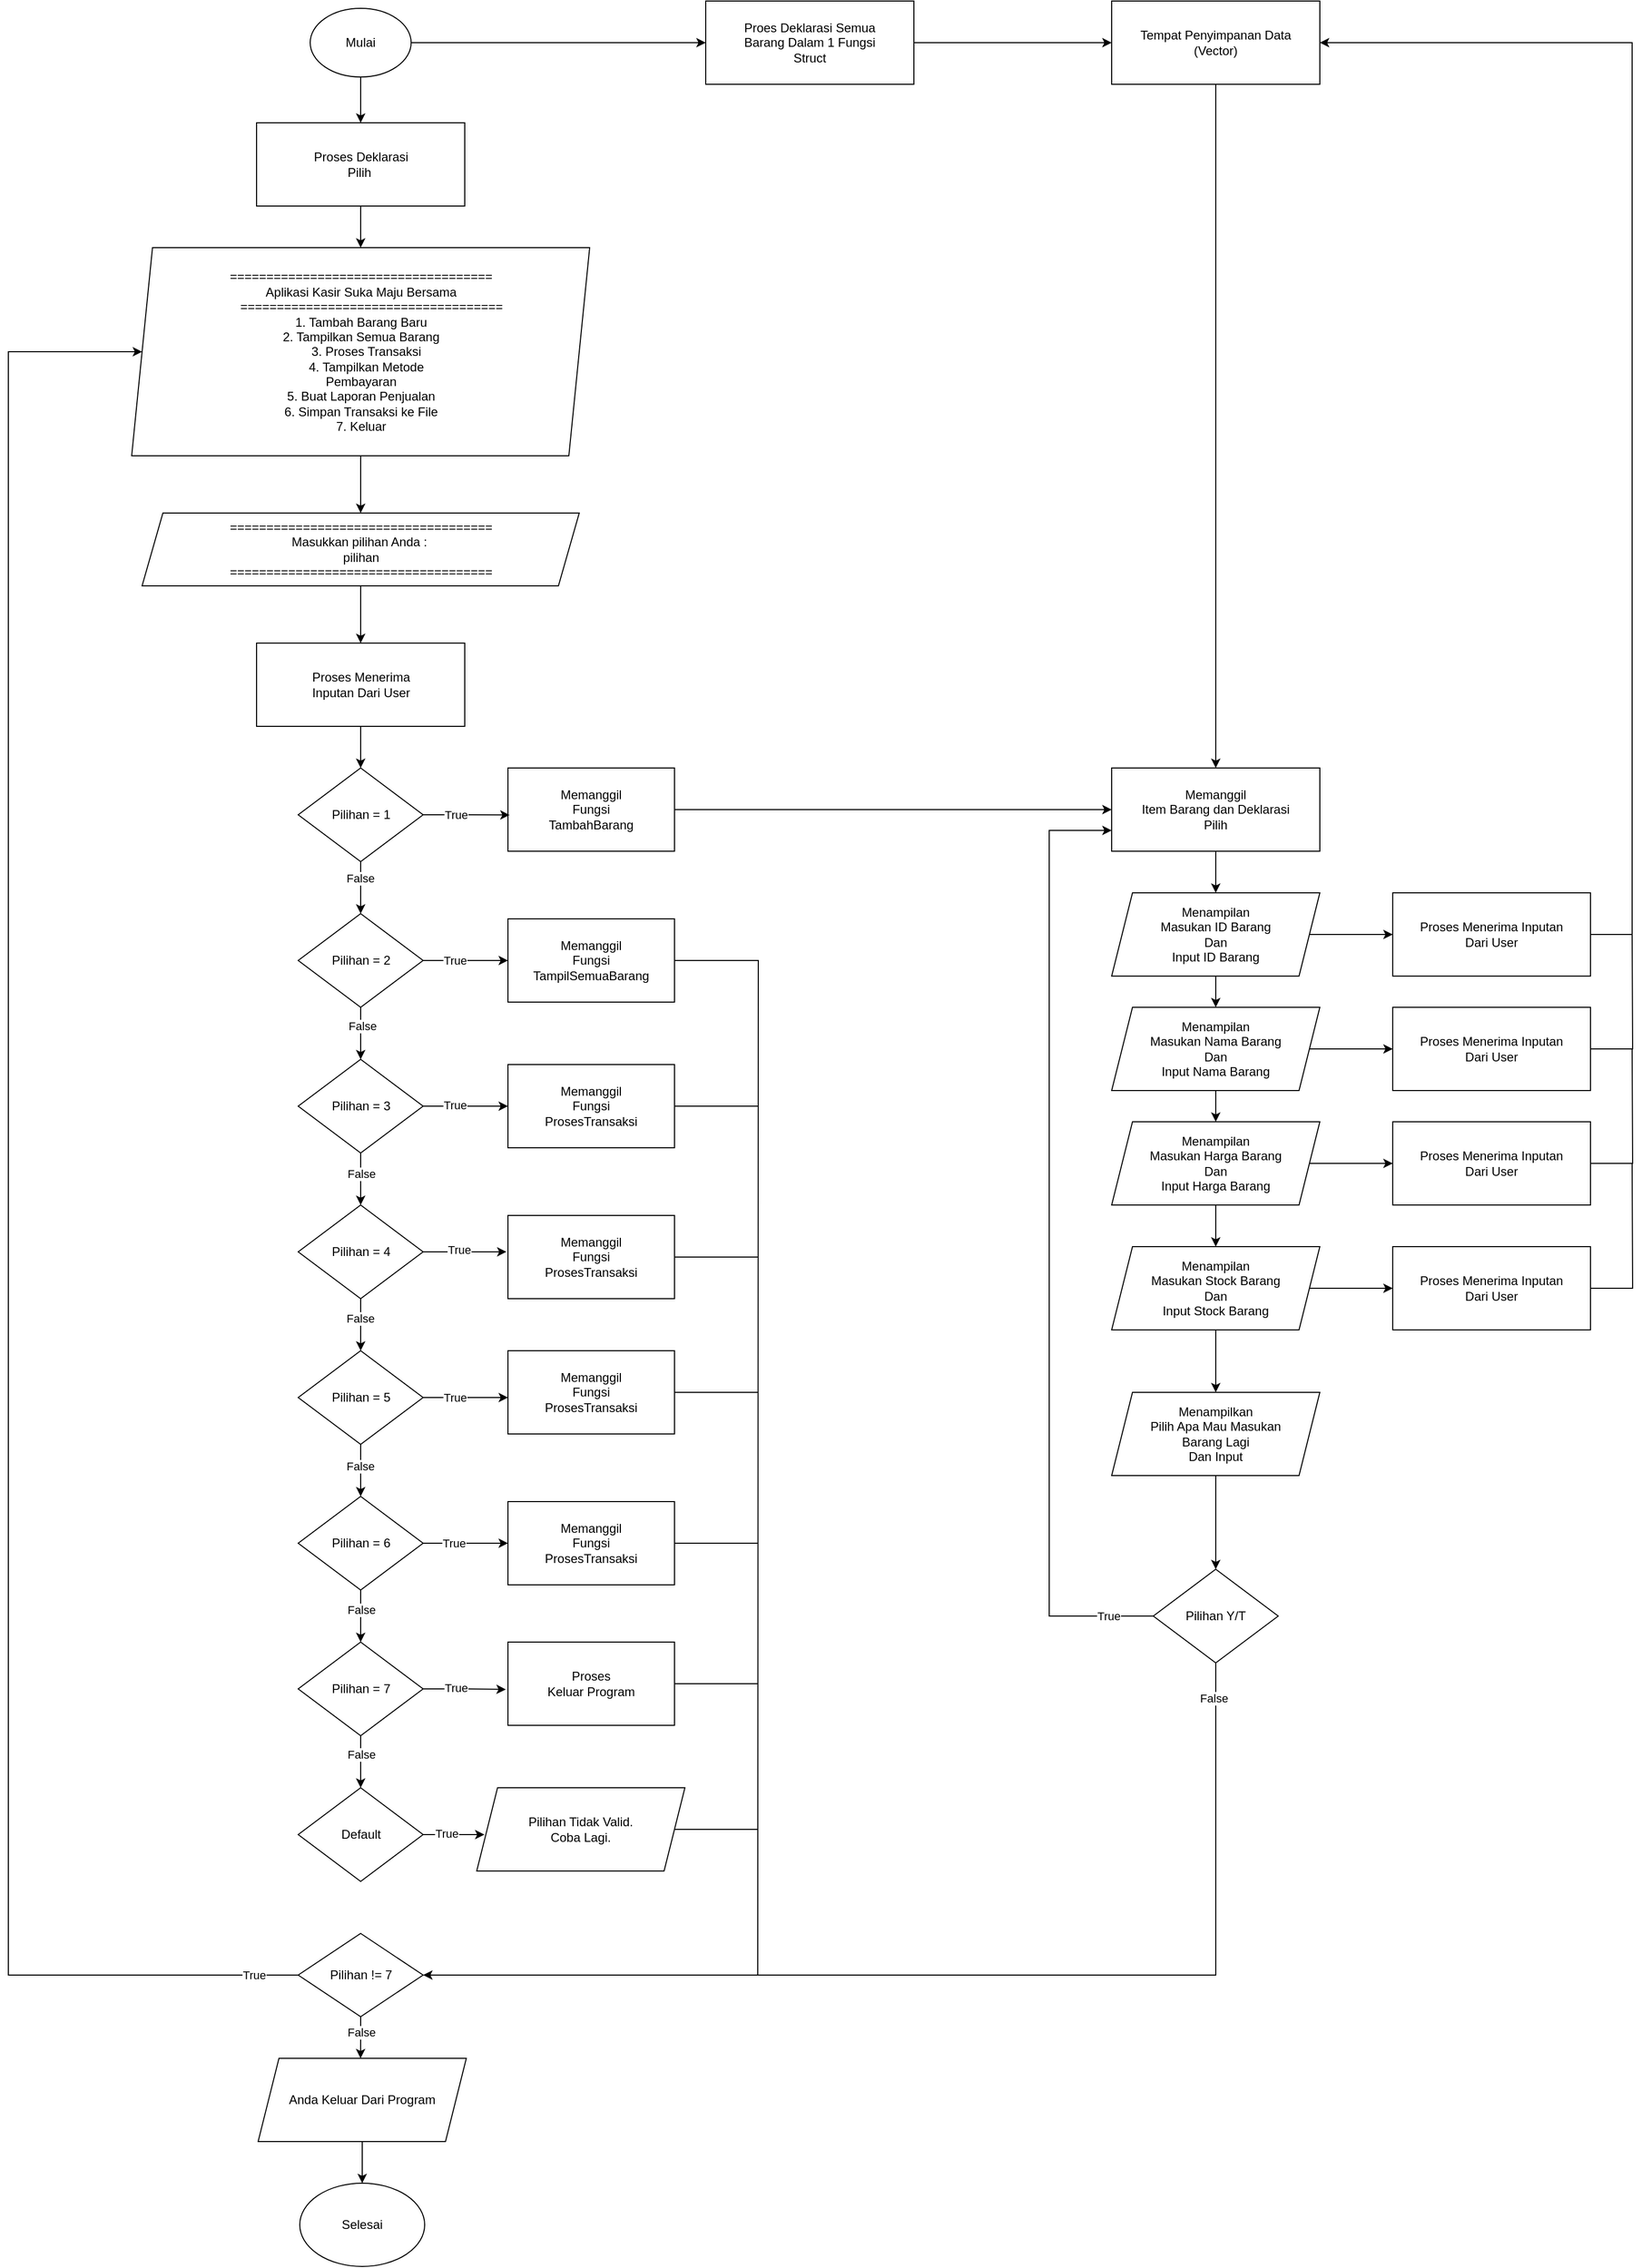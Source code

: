 <mxfile>
    <diagram name="Page-1" id="OzREypW31nkbJfMZX4Dk">
        <mxGraphModel dx="3870" dy="3160" grid="0" gridSize="10" guides="1" tooltips="1" connect="1" arrows="1" fold="1" page="0" pageScale="1" pageWidth="850" pageHeight="1100" math="0" shadow="0">
            <root>
                <mxCell id="0"/>
                <mxCell id="1" parent="0"/>
                <mxCell id="PANoZbfwssjYJyxhEDXf-1" style="edgeStyle=orthogonalEdgeStyle;rounded=0;orthogonalLoop=1;jettySize=auto;html=1;entryX=0.5;entryY=0;entryDx=0;entryDy=0;" parent="1" source="PANoZbfwssjYJyxhEDXf-2" target="PANoZbfwssjYJyxhEDXf-6" edge="1">
                    <mxGeometry relative="1" as="geometry"/>
                </mxCell>
                <mxCell id="PANoZbfwssjYJyxhEDXf-2" value="Proses Deklarasi&lt;br&gt;Pilih&amp;nbsp;" style="rounded=0;whiteSpace=wrap;html=1;" parent="1" vertex="1">
                    <mxGeometry x="318.5" y="140" width="200" height="80" as="geometry"/>
                </mxCell>
                <mxCell id="PANoZbfwssjYJyxhEDXf-3" style="edgeStyle=orthogonalEdgeStyle;rounded=0;orthogonalLoop=1;jettySize=auto;html=1;entryX=0.5;entryY=0;entryDx=0;entryDy=0;" parent="1" source="PANoZbfwssjYJyxhEDXf-4" target="PANoZbfwssjYJyxhEDXf-2" edge="1">
                    <mxGeometry relative="1" as="geometry"/>
                </mxCell>
                <mxCell id="PANoZbfwssjYJyxhEDXf-140" style="edgeStyle=orthogonalEdgeStyle;rounded=0;orthogonalLoop=1;jettySize=auto;html=1;entryX=0;entryY=0.5;entryDx=0;entryDy=0;" parent="1" source="PANoZbfwssjYJyxhEDXf-4" target="PANoZbfwssjYJyxhEDXf-139" edge="1">
                    <mxGeometry relative="1" as="geometry"/>
                </mxCell>
                <mxCell id="PANoZbfwssjYJyxhEDXf-4" value="Mulai" style="ellipse;whiteSpace=wrap;html=1;" parent="1" vertex="1">
                    <mxGeometry x="370" y="30" width="97" height="66" as="geometry"/>
                </mxCell>
                <mxCell id="PANoZbfwssjYJyxhEDXf-5" style="edgeStyle=orthogonalEdgeStyle;rounded=0;orthogonalLoop=1;jettySize=auto;html=1;entryX=0.5;entryY=0;entryDx=0;entryDy=0;" parent="1" source="PANoZbfwssjYJyxhEDXf-6" target="PANoZbfwssjYJyxhEDXf-8" edge="1">
                    <mxGeometry relative="1" as="geometry"/>
                </mxCell>
                <mxCell id="PANoZbfwssjYJyxhEDXf-6" value="&lt;div&gt;====================================&lt;/div&gt;&lt;div&gt;Aplikasi Kasir Suka Maju Bersama&lt;/div&gt;&lt;div&gt;&amp;nbsp; &amp;nbsp; &amp;nbsp; ====================================&lt;/div&gt;&lt;div&gt;1. Tambah Barang Baru&lt;/div&gt;&lt;div&gt;2. Tampilkan Semua Barang&lt;/div&gt;&lt;div&gt;&amp;nbsp; &amp;nbsp;3. Proses Transaksi&lt;/div&gt;&lt;div&gt;&amp;nbsp; &amp;nbsp;4. Tampilkan Metode&lt;/div&gt;&lt;div&gt;Pembayaran&lt;/div&gt;&lt;div&gt;5. Buat Laporan Penjualan&lt;/div&gt;&lt;div&gt;6. Simpan Transaksi ke File&lt;/div&gt;&lt;div&gt;7. Keluar&lt;/div&gt;" style="shape=parallelogram;perimeter=parallelogramPerimeter;whiteSpace=wrap;html=1;fixedSize=1;" parent="1" vertex="1">
                    <mxGeometry x="198.5" y="260" width="440" height="200" as="geometry"/>
                </mxCell>
                <mxCell id="PANoZbfwssjYJyxhEDXf-7" style="edgeStyle=orthogonalEdgeStyle;rounded=0;orthogonalLoop=1;jettySize=auto;html=1;entryX=0.5;entryY=0;entryDx=0;entryDy=0;" parent="1" source="PANoZbfwssjYJyxhEDXf-8" target="PANoZbfwssjYJyxhEDXf-11" edge="1">
                    <mxGeometry relative="1" as="geometry"/>
                </mxCell>
                <mxCell id="PANoZbfwssjYJyxhEDXf-8" value="&lt;div&gt;====================================&lt;/div&gt;&lt;div&gt;Masukkan pilihan Anda :&amp;nbsp;&lt;/div&gt;&lt;div&gt;pilihan&lt;/div&gt;&lt;div&gt;====================================&lt;/div&gt;" style="shape=parallelogram;perimeter=parallelogramPerimeter;whiteSpace=wrap;html=1;fixedSize=1;" parent="1" vertex="1">
                    <mxGeometry x="208.5" y="515" width="420" height="70" as="geometry"/>
                </mxCell>
                <mxCell id="PANoZbfwssjYJyxhEDXf-9" value="Selesai" style="ellipse;whiteSpace=wrap;html=1;" parent="1" vertex="1">
                    <mxGeometry x="360" y="2120" width="120" height="80" as="geometry"/>
                </mxCell>
                <mxCell id="PANoZbfwssjYJyxhEDXf-10" style="edgeStyle=orthogonalEdgeStyle;rounded=0;orthogonalLoop=1;jettySize=auto;html=1;entryX=0.5;entryY=0;entryDx=0;entryDy=0;" parent="1" source="PANoZbfwssjYJyxhEDXf-11" target="PANoZbfwssjYJyxhEDXf-14" edge="1">
                    <mxGeometry relative="1" as="geometry"/>
                </mxCell>
                <mxCell id="PANoZbfwssjYJyxhEDXf-11" value="Proses Menerima&lt;br&gt;Inputan Dari User" style="rounded=0;whiteSpace=wrap;html=1;" parent="1" vertex="1">
                    <mxGeometry x="318.5" y="640" width="200" height="80" as="geometry"/>
                </mxCell>
                <mxCell id="PANoZbfwssjYJyxhEDXf-12" style="edgeStyle=orthogonalEdgeStyle;rounded=0;orthogonalLoop=1;jettySize=auto;html=1;entryX=0.5;entryY=0;entryDx=0;entryDy=0;" parent="1" source="PANoZbfwssjYJyxhEDXf-14" target="PANoZbfwssjYJyxhEDXf-19" edge="1">
                    <mxGeometry relative="1" as="geometry"/>
                </mxCell>
                <mxCell id="PANoZbfwssjYJyxhEDXf-13" value="False" style="edgeLabel;html=1;align=center;verticalAlign=middle;resizable=0;points=[];" parent="PANoZbfwssjYJyxhEDXf-12" vertex="1" connectable="0">
                    <mxGeometry x="-0.383" y="-1" relative="1" as="geometry">
                        <mxPoint as="offset"/>
                    </mxGeometry>
                </mxCell>
                <mxCell id="PANoZbfwssjYJyxhEDXf-14" value="Pilihan = 1" style="rhombus;whiteSpace=wrap;html=1;" parent="1" vertex="1">
                    <mxGeometry x="358.5" y="760" width="120" height="90" as="geometry"/>
                </mxCell>
                <mxCell id="PANoZbfwssjYJyxhEDXf-15" style="edgeStyle=orthogonalEdgeStyle;rounded=0;orthogonalLoop=1;jettySize=auto;html=1;entryX=0.5;entryY=0;entryDx=0;entryDy=0;" parent="1" source="PANoZbfwssjYJyxhEDXf-19" target="PANoZbfwssjYJyxhEDXf-24" edge="1">
                    <mxGeometry relative="1" as="geometry"/>
                </mxCell>
                <mxCell id="PANoZbfwssjYJyxhEDXf-16" value="False" style="edgeLabel;html=1;align=center;verticalAlign=middle;resizable=0;points=[];" parent="PANoZbfwssjYJyxhEDXf-15" vertex="1" connectable="0">
                    <mxGeometry x="-0.307" y="1" relative="1" as="geometry">
                        <mxPoint as="offset"/>
                    </mxGeometry>
                </mxCell>
                <mxCell id="PANoZbfwssjYJyxhEDXf-17" style="edgeStyle=orthogonalEdgeStyle;rounded=0;orthogonalLoop=1;jettySize=auto;html=1;entryX=0;entryY=0.5;entryDx=0;entryDy=0;" parent="1" source="PANoZbfwssjYJyxhEDXf-19" target="PANoZbfwssjYJyxhEDXf-44" edge="1">
                    <mxGeometry relative="1" as="geometry"/>
                </mxCell>
                <mxCell id="PANoZbfwssjYJyxhEDXf-18" value="True" style="edgeLabel;html=1;align=center;verticalAlign=middle;resizable=0;points=[];" parent="PANoZbfwssjYJyxhEDXf-17" vertex="1" connectable="0">
                    <mxGeometry x="-0.248" relative="1" as="geometry">
                        <mxPoint as="offset"/>
                    </mxGeometry>
                </mxCell>
                <mxCell id="PANoZbfwssjYJyxhEDXf-19" value="Pilihan = 2" style="rhombus;whiteSpace=wrap;html=1;" parent="1" vertex="1">
                    <mxGeometry x="358.5" y="900" width="120" height="90" as="geometry"/>
                </mxCell>
                <mxCell id="PANoZbfwssjYJyxhEDXf-20" style="edgeStyle=orthogonalEdgeStyle;rounded=0;orthogonalLoop=1;jettySize=auto;html=1;entryX=0.5;entryY=0;entryDx=0;entryDy=0;" parent="1" source="PANoZbfwssjYJyxhEDXf-24" target="PANoZbfwssjYJyxhEDXf-27" edge="1">
                    <mxGeometry relative="1" as="geometry"/>
                </mxCell>
                <mxCell id="PANoZbfwssjYJyxhEDXf-21" value="False" style="edgeLabel;html=1;align=center;verticalAlign=middle;resizable=0;points=[];" parent="PANoZbfwssjYJyxhEDXf-20" vertex="1" connectable="0">
                    <mxGeometry x="-0.192" relative="1" as="geometry">
                        <mxPoint as="offset"/>
                    </mxGeometry>
                </mxCell>
                <mxCell id="PANoZbfwssjYJyxhEDXf-22" style="edgeStyle=orthogonalEdgeStyle;rounded=0;orthogonalLoop=1;jettySize=auto;html=1;entryX=0;entryY=0.5;entryDx=0;entryDy=0;" parent="1" source="PANoZbfwssjYJyxhEDXf-24" target="PANoZbfwssjYJyxhEDXf-46" edge="1">
                    <mxGeometry relative="1" as="geometry"/>
                </mxCell>
                <mxCell id="PANoZbfwssjYJyxhEDXf-23" value="True" style="edgeLabel;html=1;align=center;verticalAlign=middle;resizable=0;points=[];" parent="PANoZbfwssjYJyxhEDXf-22" vertex="1" connectable="0">
                    <mxGeometry x="-0.248" y="1" relative="1" as="geometry">
                        <mxPoint as="offset"/>
                    </mxGeometry>
                </mxCell>
                <mxCell id="PANoZbfwssjYJyxhEDXf-24" value="Pilihan = 3" style="rhombus;whiteSpace=wrap;html=1;" parent="1" vertex="1">
                    <mxGeometry x="358.5" y="1040" width="120" height="90" as="geometry"/>
                </mxCell>
                <mxCell id="PANoZbfwssjYJyxhEDXf-25" style="edgeStyle=orthogonalEdgeStyle;rounded=0;orthogonalLoop=1;jettySize=auto;html=1;entryX=0.5;entryY=0;entryDx=0;entryDy=0;" parent="1" source="PANoZbfwssjYJyxhEDXf-27" target="PANoZbfwssjYJyxhEDXf-30" edge="1">
                    <mxGeometry relative="1" as="geometry"/>
                </mxCell>
                <mxCell id="PANoZbfwssjYJyxhEDXf-26" value="False" style="edgeLabel;html=1;align=center;verticalAlign=middle;resizable=0;points=[];" parent="PANoZbfwssjYJyxhEDXf-25" vertex="1" connectable="0">
                    <mxGeometry x="-0.249" y="-1" relative="1" as="geometry">
                        <mxPoint as="offset"/>
                    </mxGeometry>
                </mxCell>
                <mxCell id="PANoZbfwssjYJyxhEDXf-27" value="Pilihan = 4" style="rhombus;whiteSpace=wrap;html=1;" parent="1" vertex="1">
                    <mxGeometry x="358.5" y="1180" width="120" height="90" as="geometry"/>
                </mxCell>
                <mxCell id="PANoZbfwssjYJyxhEDXf-28" style="edgeStyle=orthogonalEdgeStyle;rounded=0;orthogonalLoop=1;jettySize=auto;html=1;entryX=0.5;entryY=0;entryDx=0;entryDy=0;" parent="1" source="PANoZbfwssjYJyxhEDXf-30" target="PANoZbfwssjYJyxhEDXf-35" edge="1">
                    <mxGeometry relative="1" as="geometry"/>
                </mxCell>
                <mxCell id="PANoZbfwssjYJyxhEDXf-29" value="False" style="edgeLabel;html=1;align=center;verticalAlign=middle;resizable=0;points=[];" parent="PANoZbfwssjYJyxhEDXf-28" vertex="1" connectable="0">
                    <mxGeometry x="-0.154" y="-1" relative="1" as="geometry">
                        <mxPoint as="offset"/>
                    </mxGeometry>
                </mxCell>
                <mxCell id="PANoZbfwssjYJyxhEDXf-30" value="Pilihan = 5" style="rhombus;whiteSpace=wrap;html=1;" parent="1" vertex="1">
                    <mxGeometry x="358.5" y="1320" width="120" height="90" as="geometry"/>
                </mxCell>
                <mxCell id="PANoZbfwssjYJyxhEDXf-31" style="edgeStyle=orthogonalEdgeStyle;rounded=0;orthogonalLoop=1;jettySize=auto;html=1;entryX=0.5;entryY=0;entryDx=0;entryDy=0;" parent="1" source="PANoZbfwssjYJyxhEDXf-35" target="PANoZbfwssjYJyxhEDXf-38" edge="1">
                    <mxGeometry relative="1" as="geometry"/>
                </mxCell>
                <mxCell id="PANoZbfwssjYJyxhEDXf-32" value="False" style="edgeLabel;html=1;align=center;verticalAlign=middle;resizable=0;points=[];" parent="PANoZbfwssjYJyxhEDXf-31" vertex="1" connectable="0">
                    <mxGeometry x="-0.269" relative="1" as="geometry">
                        <mxPoint as="offset"/>
                    </mxGeometry>
                </mxCell>
                <mxCell id="PANoZbfwssjYJyxhEDXf-33" style="edgeStyle=orthogonalEdgeStyle;rounded=0;orthogonalLoop=1;jettySize=auto;html=1;entryX=0;entryY=0.5;entryDx=0;entryDy=0;" parent="1" source="PANoZbfwssjYJyxhEDXf-35" target="PANoZbfwssjYJyxhEDXf-56" edge="1">
                    <mxGeometry relative="1" as="geometry"/>
                </mxCell>
                <mxCell id="PANoZbfwssjYJyxhEDXf-34" value="True" style="edgeLabel;html=1;align=center;verticalAlign=middle;resizable=0;points=[];" parent="PANoZbfwssjYJyxhEDXf-33" vertex="1" connectable="0">
                    <mxGeometry x="-0.271" relative="1" as="geometry">
                        <mxPoint as="offset"/>
                    </mxGeometry>
                </mxCell>
                <mxCell id="PANoZbfwssjYJyxhEDXf-35" value="Pilihan = 6" style="rhombus;whiteSpace=wrap;html=1;" parent="1" vertex="1">
                    <mxGeometry x="358.5" y="1460" width="120" height="90" as="geometry"/>
                </mxCell>
                <mxCell id="PANoZbfwssjYJyxhEDXf-36" style="edgeStyle=orthogonalEdgeStyle;rounded=0;orthogonalLoop=1;jettySize=auto;html=1;entryX=0.5;entryY=0;entryDx=0;entryDy=0;" parent="1" source="PANoZbfwssjYJyxhEDXf-38" target="PANoZbfwssjYJyxhEDXf-39" edge="1">
                    <mxGeometry relative="1" as="geometry"/>
                </mxCell>
                <mxCell id="PANoZbfwssjYJyxhEDXf-37" value="False" style="edgeLabel;html=1;align=center;verticalAlign=middle;resizable=0;points=[];" parent="PANoZbfwssjYJyxhEDXf-36" vertex="1" connectable="0">
                    <mxGeometry x="-0.288" relative="1" as="geometry">
                        <mxPoint as="offset"/>
                    </mxGeometry>
                </mxCell>
                <mxCell id="PANoZbfwssjYJyxhEDXf-38" value="Pilihan = 7" style="rhombus;whiteSpace=wrap;html=1;" parent="1" vertex="1">
                    <mxGeometry x="358.5" y="1600" width="120" height="90" as="geometry"/>
                </mxCell>
                <mxCell id="PANoZbfwssjYJyxhEDXf-39" value="Default" style="rhombus;whiteSpace=wrap;html=1;" parent="1" vertex="1">
                    <mxGeometry x="358.5" y="1740" width="120" height="90" as="geometry"/>
                </mxCell>
                <mxCell id="PANoZbfwssjYJyxhEDXf-74" style="edgeStyle=orthogonalEdgeStyle;rounded=0;orthogonalLoop=1;jettySize=auto;html=1;entryX=0;entryY=0.5;entryDx=0;entryDy=0;" parent="1" source="PANoZbfwssjYJyxhEDXf-40" target="PANoZbfwssjYJyxhEDXf-73" edge="1">
                    <mxGeometry relative="1" as="geometry"/>
                </mxCell>
                <mxCell id="PANoZbfwssjYJyxhEDXf-40" value="Memanggil&lt;br&gt;Fungsi&lt;br&gt;TambahBarang" style="rounded=0;whiteSpace=wrap;html=1;" parent="1" vertex="1">
                    <mxGeometry x="560" y="760" width="160" height="80" as="geometry"/>
                </mxCell>
                <mxCell id="PANoZbfwssjYJyxhEDXf-41" style="edgeStyle=orthogonalEdgeStyle;rounded=0;orthogonalLoop=1;jettySize=auto;html=1;entryX=0.01;entryY=0.565;entryDx=0;entryDy=0;entryPerimeter=0;" parent="1" source="PANoZbfwssjYJyxhEDXf-14" target="PANoZbfwssjYJyxhEDXf-40" edge="1">
                    <mxGeometry relative="1" as="geometry"/>
                </mxCell>
                <mxCell id="PANoZbfwssjYJyxhEDXf-42" value="True" style="edgeLabel;html=1;align=center;verticalAlign=middle;resizable=0;points=[];" parent="PANoZbfwssjYJyxhEDXf-41" vertex="1" connectable="0">
                    <mxGeometry x="-0.253" relative="1" as="geometry">
                        <mxPoint as="offset"/>
                    </mxGeometry>
                </mxCell>
                <mxCell id="PANoZbfwssjYJyxhEDXf-103" style="edgeStyle=orthogonalEdgeStyle;rounded=0;orthogonalLoop=1;jettySize=auto;html=1;endArrow=none;endFill=0;" parent="1" source="PANoZbfwssjYJyxhEDXf-44" edge="1">
                    <mxGeometry relative="1" as="geometry">
                        <mxPoint x="800" y="1920" as="targetPoint"/>
                    </mxGeometry>
                </mxCell>
                <mxCell id="PANoZbfwssjYJyxhEDXf-44" value="Memanggil&lt;br&gt;Fungsi&lt;br&gt;TampilSemuaBarang" style="rounded=0;whiteSpace=wrap;html=1;" parent="1" vertex="1">
                    <mxGeometry x="560" y="905" width="160" height="80" as="geometry"/>
                </mxCell>
                <mxCell id="PANoZbfwssjYJyxhEDXf-45" style="edgeStyle=orthogonalEdgeStyle;rounded=0;orthogonalLoop=1;jettySize=auto;html=1;endArrow=none;endFill=0;" parent="1" source="PANoZbfwssjYJyxhEDXf-46" edge="1">
                    <mxGeometry relative="1" as="geometry">
                        <mxPoint x="800" y="1085" as="targetPoint"/>
                    </mxGeometry>
                </mxCell>
                <mxCell id="PANoZbfwssjYJyxhEDXf-46" value="Memanggil&lt;br&gt;Fungsi&lt;br&gt;ProsesTransaksi" style="rounded=0;whiteSpace=wrap;html=1;" parent="1" vertex="1">
                    <mxGeometry x="560" y="1045" width="160" height="80" as="geometry"/>
                </mxCell>
                <mxCell id="PANoZbfwssjYJyxhEDXf-47" style="edgeStyle=orthogonalEdgeStyle;rounded=0;orthogonalLoop=1;jettySize=auto;html=1;endArrow=none;endFill=0;" parent="1" source="PANoZbfwssjYJyxhEDXf-48" edge="1">
                    <mxGeometry relative="1" as="geometry">
                        <mxPoint x="800" y="1230" as="targetPoint"/>
                    </mxGeometry>
                </mxCell>
                <mxCell id="PANoZbfwssjYJyxhEDXf-48" value="Memanggil&lt;br&gt;Fungsi&lt;br&gt;ProsesTransaksi" style="rounded=0;whiteSpace=wrap;html=1;" parent="1" vertex="1">
                    <mxGeometry x="560" y="1190" width="160" height="80" as="geometry"/>
                </mxCell>
                <mxCell id="PANoZbfwssjYJyxhEDXf-49" style="edgeStyle=orthogonalEdgeStyle;rounded=0;orthogonalLoop=1;jettySize=auto;html=1;entryX=-0.009;entryY=0.437;entryDx=0;entryDy=0;entryPerimeter=0;" parent="1" source="PANoZbfwssjYJyxhEDXf-27" target="PANoZbfwssjYJyxhEDXf-48" edge="1">
                    <mxGeometry relative="1" as="geometry"/>
                </mxCell>
                <mxCell id="PANoZbfwssjYJyxhEDXf-50" value="True" style="edgeLabel;html=1;align=center;verticalAlign=middle;resizable=0;points=[];" parent="PANoZbfwssjYJyxhEDXf-49" vertex="1" connectable="0">
                    <mxGeometry x="-0.139" y="2" relative="1" as="geometry">
                        <mxPoint as="offset"/>
                    </mxGeometry>
                </mxCell>
                <mxCell id="PANoZbfwssjYJyxhEDXf-51" style="edgeStyle=orthogonalEdgeStyle;rounded=0;orthogonalLoop=1;jettySize=auto;html=1;endArrow=none;endFill=0;" parent="1" source="PANoZbfwssjYJyxhEDXf-52" edge="1">
                    <mxGeometry relative="1" as="geometry">
                        <mxPoint x="800.0" y="1360.0" as="targetPoint"/>
                    </mxGeometry>
                </mxCell>
                <mxCell id="PANoZbfwssjYJyxhEDXf-52" value="Memanggil&lt;br&gt;Fungsi&lt;br&gt;ProsesTransaksi" style="rounded=0;whiteSpace=wrap;html=1;" parent="1" vertex="1">
                    <mxGeometry x="560" y="1320" width="160" height="80" as="geometry"/>
                </mxCell>
                <mxCell id="PANoZbfwssjYJyxhEDXf-53" style="edgeStyle=orthogonalEdgeStyle;rounded=0;orthogonalLoop=1;jettySize=auto;html=1;entryX=0;entryY=0.563;entryDx=0;entryDy=0;entryPerimeter=0;" parent="1" source="PANoZbfwssjYJyxhEDXf-30" target="PANoZbfwssjYJyxhEDXf-52" edge="1">
                    <mxGeometry relative="1" as="geometry"/>
                </mxCell>
                <mxCell id="PANoZbfwssjYJyxhEDXf-54" value="True" style="edgeLabel;html=1;align=center;verticalAlign=middle;resizable=0;points=[];" parent="PANoZbfwssjYJyxhEDXf-53" vertex="1" connectable="0">
                    <mxGeometry x="-0.247" relative="1" as="geometry">
                        <mxPoint as="offset"/>
                    </mxGeometry>
                </mxCell>
                <mxCell id="PANoZbfwssjYJyxhEDXf-55" style="edgeStyle=orthogonalEdgeStyle;rounded=0;orthogonalLoop=1;jettySize=auto;html=1;endArrow=none;endFill=0;" parent="1" source="PANoZbfwssjYJyxhEDXf-56" edge="1">
                    <mxGeometry relative="1" as="geometry">
                        <mxPoint x="800.0" y="1505.0" as="targetPoint"/>
                    </mxGeometry>
                </mxCell>
                <mxCell id="PANoZbfwssjYJyxhEDXf-56" value="Memanggil&lt;br&gt;Fungsi&lt;br&gt;ProsesTransaksi" style="rounded=0;whiteSpace=wrap;html=1;" parent="1" vertex="1">
                    <mxGeometry x="560" y="1465" width="160" height="80" as="geometry"/>
                </mxCell>
                <mxCell id="PANoZbfwssjYJyxhEDXf-57" style="edgeStyle=orthogonalEdgeStyle;rounded=0;orthogonalLoop=1;jettySize=auto;html=1;endArrow=none;endFill=0;" parent="1" source="PANoZbfwssjYJyxhEDXf-58" edge="1">
                    <mxGeometry relative="1" as="geometry">
                        <mxPoint x="800.0" y="1640.0" as="targetPoint"/>
                    </mxGeometry>
                </mxCell>
                <mxCell id="PANoZbfwssjYJyxhEDXf-58" value="Proses&lt;br&gt;Keluar Program" style="rounded=0;whiteSpace=wrap;html=1;" parent="1" vertex="1">
                    <mxGeometry x="560" y="1600" width="160" height="80" as="geometry"/>
                </mxCell>
                <mxCell id="PANoZbfwssjYJyxhEDXf-59" style="edgeStyle=orthogonalEdgeStyle;rounded=0;orthogonalLoop=1;jettySize=auto;html=1;entryX=-0.013;entryY=0.569;entryDx=0;entryDy=0;entryPerimeter=0;" parent="1" source="PANoZbfwssjYJyxhEDXf-38" target="PANoZbfwssjYJyxhEDXf-58" edge="1">
                    <mxGeometry relative="1" as="geometry"/>
                </mxCell>
                <mxCell id="PANoZbfwssjYJyxhEDXf-60" value="True" style="edgeLabel;html=1;align=center;verticalAlign=middle;resizable=0;points=[];" parent="PANoZbfwssjYJyxhEDXf-59" vertex="1" connectable="0">
                    <mxGeometry x="-0.21" y="1" relative="1" as="geometry">
                        <mxPoint as="offset"/>
                    </mxGeometry>
                </mxCell>
                <mxCell id="PANoZbfwssjYJyxhEDXf-61" style="edgeStyle=orthogonalEdgeStyle;rounded=0;orthogonalLoop=1;jettySize=auto;html=1;endArrow=none;endFill=0;" parent="1" edge="1">
                    <mxGeometry relative="1" as="geometry">
                        <mxPoint x="800.0" y="1780" as="targetPoint"/>
                        <mxPoint x="720" y="1780.029" as="sourcePoint"/>
                    </mxGeometry>
                </mxCell>
                <mxCell id="PANoZbfwssjYJyxhEDXf-62" style="edgeStyle=orthogonalEdgeStyle;rounded=0;orthogonalLoop=1;jettySize=auto;html=1;entryX=0;entryY=0.5;entryDx=0;entryDy=0;" parent="1" source="PANoZbfwssjYJyxhEDXf-64" target="PANoZbfwssjYJyxhEDXf-6" edge="1">
                    <mxGeometry relative="1" as="geometry">
                        <Array as="points">
                            <mxPoint x="80" y="1920"/>
                            <mxPoint x="80" y="360"/>
                        </Array>
                    </mxGeometry>
                </mxCell>
                <mxCell id="PANoZbfwssjYJyxhEDXf-63" value="True" style="edgeLabel;html=1;align=center;verticalAlign=middle;resizable=0;points=[];" parent="PANoZbfwssjYJyxhEDXf-62" vertex="1" connectable="0">
                    <mxGeometry x="-0.957" relative="1" as="geometry">
                        <mxPoint as="offset"/>
                    </mxGeometry>
                </mxCell>
                <mxCell id="PANoZbfwssjYJyxhEDXf-64" value="Pilihan != 7" style="rhombus;whiteSpace=wrap;html=1;" parent="1" vertex="1">
                    <mxGeometry x="358.5" y="1880" width="120" height="80" as="geometry"/>
                </mxCell>
                <mxCell id="PANoZbfwssjYJyxhEDXf-65" style="edgeStyle=orthogonalEdgeStyle;rounded=0;orthogonalLoop=1;jettySize=auto;html=1;entryX=0.5;entryY=0;entryDx=0;entryDy=0;" parent="1" source="PANoZbfwssjYJyxhEDXf-66" target="PANoZbfwssjYJyxhEDXf-9" edge="1">
                    <mxGeometry relative="1" as="geometry"/>
                </mxCell>
                <mxCell id="PANoZbfwssjYJyxhEDXf-66" value="Anda Keluar Dari Program" style="shape=parallelogram;perimeter=parallelogramPerimeter;whiteSpace=wrap;html=1;fixedSize=1;" parent="1" vertex="1">
                    <mxGeometry x="320" y="2000" width="200" height="80" as="geometry"/>
                </mxCell>
                <mxCell id="PANoZbfwssjYJyxhEDXf-67" style="edgeStyle=orthogonalEdgeStyle;rounded=0;orthogonalLoop=1;jettySize=auto;html=1;entryX=0.492;entryY=0;entryDx=0;entryDy=0;entryPerimeter=0;" parent="1" source="PANoZbfwssjYJyxhEDXf-64" target="PANoZbfwssjYJyxhEDXf-66" edge="1">
                    <mxGeometry relative="1" as="geometry"/>
                </mxCell>
                <mxCell id="PANoZbfwssjYJyxhEDXf-68" value="False" style="edgeLabel;html=1;align=center;verticalAlign=middle;resizable=0;points=[];" parent="PANoZbfwssjYJyxhEDXf-67" vertex="1" connectable="0">
                    <mxGeometry x="-0.251" relative="1" as="geometry">
                        <mxPoint as="offset"/>
                    </mxGeometry>
                </mxCell>
                <mxCell id="PANoZbfwssjYJyxhEDXf-69" value="Pilihan Tidak Valid.&lt;br&gt;Coba Lagi." style="shape=parallelogram;perimeter=parallelogramPerimeter;whiteSpace=wrap;html=1;fixedSize=1;" parent="1" vertex="1">
                    <mxGeometry x="530" y="1740" width="200" height="80" as="geometry"/>
                </mxCell>
                <mxCell id="PANoZbfwssjYJyxhEDXf-70" style="edgeStyle=orthogonalEdgeStyle;rounded=0;orthogonalLoop=1;jettySize=auto;html=1;entryX=0.037;entryY=0.563;entryDx=0;entryDy=0;entryPerimeter=0;" parent="1" source="PANoZbfwssjYJyxhEDXf-39" target="PANoZbfwssjYJyxhEDXf-69" edge="1">
                    <mxGeometry relative="1" as="geometry"/>
                </mxCell>
                <mxCell id="PANoZbfwssjYJyxhEDXf-71" value="True" style="edgeLabel;html=1;align=center;verticalAlign=middle;resizable=0;points=[];" parent="PANoZbfwssjYJyxhEDXf-70" vertex="1" connectable="0">
                    <mxGeometry x="-0.249" y="1" relative="1" as="geometry">
                        <mxPoint as="offset"/>
                    </mxGeometry>
                </mxCell>
                <mxCell id="PANoZbfwssjYJyxhEDXf-113" style="edgeStyle=orthogonalEdgeStyle;rounded=0;orthogonalLoop=1;jettySize=auto;html=1;entryX=0.5;entryY=0;entryDx=0;entryDy=0;" parent="1" source="PANoZbfwssjYJyxhEDXf-73" target="PANoZbfwssjYJyxhEDXf-77" edge="1">
                    <mxGeometry relative="1" as="geometry"/>
                </mxCell>
                <mxCell id="PANoZbfwssjYJyxhEDXf-73" value="Memanggil&lt;br&gt;Item Barang dan Deklarasi&lt;br&gt;Pilih" style="rounded=0;whiteSpace=wrap;html=1;" parent="1" vertex="1">
                    <mxGeometry x="1140" y="760" width="200" height="80" as="geometry"/>
                </mxCell>
                <mxCell id="PANoZbfwssjYJyxhEDXf-112" style="edgeStyle=orthogonalEdgeStyle;rounded=0;orthogonalLoop=1;jettySize=auto;html=1;entryX=0.5;entryY=0;entryDx=0;entryDy=0;" parent="1" source="PANoZbfwssjYJyxhEDXf-77" target="PANoZbfwssjYJyxhEDXf-80" edge="1">
                    <mxGeometry relative="1" as="geometry"/>
                </mxCell>
                <mxCell id="PANoZbfwssjYJyxhEDXf-119" style="edgeStyle=orthogonalEdgeStyle;rounded=0;orthogonalLoop=1;jettySize=auto;html=1;entryX=0;entryY=0.5;entryDx=0;entryDy=0;" parent="1" source="PANoZbfwssjYJyxhEDXf-77" target="PANoZbfwssjYJyxhEDXf-114" edge="1">
                    <mxGeometry relative="1" as="geometry"/>
                </mxCell>
                <mxCell id="PANoZbfwssjYJyxhEDXf-77" value="Menampilan&lt;br&gt;Masukan ID Barang&lt;br&gt;Dan&lt;br&gt;Input ID Barang" style="shape=parallelogram;perimeter=parallelogramPerimeter;whiteSpace=wrap;html=1;fixedSize=1;" parent="1" vertex="1">
                    <mxGeometry x="1140" y="880" width="200" height="80" as="geometry"/>
                </mxCell>
                <mxCell id="PANoZbfwssjYJyxhEDXf-110" style="edgeStyle=orthogonalEdgeStyle;rounded=0;orthogonalLoop=1;jettySize=auto;html=1;entryX=0.5;entryY=0;entryDx=0;entryDy=0;" parent="1" source="PANoZbfwssjYJyxhEDXf-80" target="PANoZbfwssjYJyxhEDXf-81" edge="1">
                    <mxGeometry relative="1" as="geometry"/>
                </mxCell>
                <mxCell id="PANoZbfwssjYJyxhEDXf-120" style="edgeStyle=orthogonalEdgeStyle;rounded=0;orthogonalLoop=1;jettySize=auto;html=1;entryX=0;entryY=0.5;entryDx=0;entryDy=0;" parent="1" source="PANoZbfwssjYJyxhEDXf-80" edge="1">
                    <mxGeometry relative="1" as="geometry">
                        <mxPoint x="1410" y="1030.0" as="targetPoint"/>
                    </mxGeometry>
                </mxCell>
                <mxCell id="PANoZbfwssjYJyxhEDXf-80" value="Menampilan&lt;br&gt;Masukan Nama Barang&lt;br&gt;Dan&lt;br&gt;Input Nama Barang" style="shape=parallelogram;perimeter=parallelogramPerimeter;whiteSpace=wrap;html=1;fixedSize=1;" parent="1" vertex="1">
                    <mxGeometry x="1140" y="990" width="200" height="80" as="geometry"/>
                </mxCell>
                <mxCell id="PANoZbfwssjYJyxhEDXf-108" style="edgeStyle=orthogonalEdgeStyle;rounded=0;orthogonalLoop=1;jettySize=auto;html=1;entryX=0.5;entryY=0;entryDx=0;entryDy=0;" parent="1" source="PANoZbfwssjYJyxhEDXf-81" target="PANoZbfwssjYJyxhEDXf-82" edge="1">
                    <mxGeometry relative="1" as="geometry"/>
                </mxCell>
                <mxCell id="PANoZbfwssjYJyxhEDXf-121" style="edgeStyle=orthogonalEdgeStyle;rounded=0;orthogonalLoop=1;jettySize=auto;html=1;entryX=0;entryY=0.5;entryDx=0;entryDy=0;" parent="1" source="PANoZbfwssjYJyxhEDXf-81" edge="1">
                    <mxGeometry relative="1" as="geometry">
                        <mxPoint x="1410" y="1140.0" as="targetPoint"/>
                    </mxGeometry>
                </mxCell>
                <mxCell id="PANoZbfwssjYJyxhEDXf-81" value="Menampilan&lt;br&gt;Masukan Harga Barang&lt;br&gt;Dan&lt;br&gt;Input Harga Barang" style="shape=parallelogram;perimeter=parallelogramPerimeter;whiteSpace=wrap;html=1;fixedSize=1;" parent="1" vertex="1">
                    <mxGeometry x="1140" y="1100" width="200" height="80" as="geometry"/>
                </mxCell>
                <mxCell id="PANoZbfwssjYJyxhEDXf-107" style="edgeStyle=orthogonalEdgeStyle;rounded=0;orthogonalLoop=1;jettySize=auto;html=1;entryX=0.5;entryY=0;entryDx=0;entryDy=0;" parent="1" source="PANoZbfwssjYJyxhEDXf-82" target="PANoZbfwssjYJyxhEDXf-104" edge="1">
                    <mxGeometry relative="1" as="geometry"/>
                </mxCell>
                <mxCell id="PANoZbfwssjYJyxhEDXf-122" style="edgeStyle=orthogonalEdgeStyle;rounded=0;orthogonalLoop=1;jettySize=auto;html=1;entryX=0;entryY=0.5;entryDx=0;entryDy=0;" parent="1" source="PANoZbfwssjYJyxhEDXf-82" edge="1">
                    <mxGeometry relative="1" as="geometry">
                        <mxPoint x="1410" y="1260" as="targetPoint"/>
                    </mxGeometry>
                </mxCell>
                <mxCell id="PANoZbfwssjYJyxhEDXf-82" value="Menampilan&lt;br&gt;Masukan Stock Barang&lt;br&gt;Dan&lt;br&gt;Input Stock Barang" style="shape=parallelogram;perimeter=parallelogramPerimeter;whiteSpace=wrap;html=1;fixedSize=1;" parent="1" vertex="1">
                    <mxGeometry x="1140" y="1220" width="200" height="80" as="geometry"/>
                </mxCell>
                <mxCell id="PANoZbfwssjYJyxhEDXf-96" style="edgeStyle=orthogonalEdgeStyle;rounded=0;orthogonalLoop=1;jettySize=auto;html=1;entryX=1;entryY=0.5;entryDx=0;entryDy=0;" parent="1" source="PANoZbfwssjYJyxhEDXf-90" target="PANoZbfwssjYJyxhEDXf-64" edge="1">
                    <mxGeometry relative="1" as="geometry">
                        <Array as="points">
                            <mxPoint x="1240" y="1920"/>
                        </Array>
                    </mxGeometry>
                </mxCell>
                <mxCell id="PANoZbfwssjYJyxhEDXf-100" value="False" style="edgeLabel;html=1;align=center;verticalAlign=middle;resizable=0;points=[];" parent="PANoZbfwssjYJyxhEDXf-96" vertex="1" connectable="0">
                    <mxGeometry x="-0.937" y="-2" relative="1" as="geometry">
                        <mxPoint as="offset"/>
                    </mxGeometry>
                </mxCell>
                <mxCell id="TXNeh9HgD9E_0v-Nxa0C-4" style="edgeStyle=orthogonalEdgeStyle;rounded=0;orthogonalLoop=1;jettySize=auto;html=1;entryX=0;entryY=0.75;entryDx=0;entryDy=0;" parent="1" source="PANoZbfwssjYJyxhEDXf-90" target="PANoZbfwssjYJyxhEDXf-73" edge="1">
                    <mxGeometry relative="1" as="geometry">
                        <Array as="points">
                            <mxPoint x="1080" y="1575"/>
                            <mxPoint x="1080" y="820"/>
                        </Array>
                    </mxGeometry>
                </mxCell>
                <mxCell id="TXNeh9HgD9E_0v-Nxa0C-5" value="True" style="edgeLabel;html=1;align=center;verticalAlign=middle;resizable=0;points=[];" parent="TXNeh9HgD9E_0v-Nxa0C-4" vertex="1" connectable="0">
                    <mxGeometry x="-0.905" relative="1" as="geometry">
                        <mxPoint as="offset"/>
                    </mxGeometry>
                </mxCell>
                <mxCell id="PANoZbfwssjYJyxhEDXf-90" value="Pilihan Y/T" style="rhombus;whiteSpace=wrap;html=1;" parent="1" vertex="1">
                    <mxGeometry x="1180" y="1530" width="120" height="90" as="geometry"/>
                </mxCell>
                <mxCell id="PANoZbfwssjYJyxhEDXf-123" style="edgeStyle=orthogonalEdgeStyle;rounded=0;orthogonalLoop=1;jettySize=auto;html=1;entryX=0.5;entryY=0;entryDx=0;entryDy=0;" parent="1" source="PANoZbfwssjYJyxhEDXf-104" target="PANoZbfwssjYJyxhEDXf-90" edge="1">
                    <mxGeometry relative="1" as="geometry"/>
                </mxCell>
                <mxCell id="PANoZbfwssjYJyxhEDXf-104" value="Menampilkan&lt;br&gt;Pilih Apa Mau Masukan&lt;br&gt;Barang Lagi&lt;br&gt;Dan Input" style="shape=parallelogram;perimeter=parallelogramPerimeter;whiteSpace=wrap;html=1;fixedSize=1;" parent="1" vertex="1">
                    <mxGeometry x="1140" y="1360" width="200" height="80" as="geometry"/>
                </mxCell>
                <mxCell id="TXNeh9HgD9E_0v-Nxa0C-2" style="edgeStyle=orthogonalEdgeStyle;rounded=0;orthogonalLoop=1;jettySize=auto;html=1;entryX=1;entryY=0.5;entryDx=0;entryDy=0;" parent="1" source="PANoZbfwssjYJyxhEDXf-114" target="PANoZbfwssjYJyxhEDXf-127" edge="1">
                    <mxGeometry relative="1" as="geometry">
                        <Array as="points">
                            <mxPoint x="1640" y="920"/>
                            <mxPoint x="1640" y="63"/>
                        </Array>
                    </mxGeometry>
                </mxCell>
                <mxCell id="PANoZbfwssjYJyxhEDXf-114" value="Proses Menerima Inputan&lt;br&gt;Dari User" style="rounded=0;whiteSpace=wrap;html=1;" parent="1" vertex="1">
                    <mxGeometry x="1410" y="880" width="190" height="80" as="geometry"/>
                </mxCell>
                <mxCell id="PANoZbfwssjYJyxhEDXf-129" style="edgeStyle=orthogonalEdgeStyle;rounded=0;orthogonalLoop=1;jettySize=auto;html=1;entryX=0.5;entryY=0;entryDx=0;entryDy=0;" parent="1" source="PANoZbfwssjYJyxhEDXf-127" target="PANoZbfwssjYJyxhEDXf-73" edge="1">
                    <mxGeometry relative="1" as="geometry"/>
                </mxCell>
                <mxCell id="PANoZbfwssjYJyxhEDXf-127" value="Tempat Penyimpanan Data&lt;br&gt;(Vector)" style="rounded=0;whiteSpace=wrap;html=1;" parent="1" vertex="1">
                    <mxGeometry x="1140" y="23" width="200" height="80" as="geometry"/>
                </mxCell>
                <mxCell id="PANoZbfwssjYJyxhEDXf-135" style="edgeStyle=orthogonalEdgeStyle;rounded=0;orthogonalLoop=1;jettySize=auto;html=1;endArrow=none;endFill=0;" parent="1" source="PANoZbfwssjYJyxhEDXf-131" edge="1">
                    <mxGeometry relative="1" as="geometry">
                        <mxPoint x="1640" y="920.0" as="targetPoint"/>
                    </mxGeometry>
                </mxCell>
                <mxCell id="PANoZbfwssjYJyxhEDXf-131" value="Proses Menerima Inputan&lt;br&gt;Dari User" style="rounded=0;whiteSpace=wrap;html=1;" parent="1" vertex="1">
                    <mxGeometry x="1410" y="990" width="190" height="80" as="geometry"/>
                </mxCell>
                <mxCell id="PANoZbfwssjYJyxhEDXf-136" style="edgeStyle=orthogonalEdgeStyle;rounded=0;orthogonalLoop=1;jettySize=auto;html=1;endArrow=none;endFill=0;" parent="1" source="PANoZbfwssjYJyxhEDXf-132" edge="1">
                    <mxGeometry relative="1" as="geometry">
                        <mxPoint x="1640" y="1030" as="targetPoint"/>
                    </mxGeometry>
                </mxCell>
                <mxCell id="PANoZbfwssjYJyxhEDXf-132" value="Proses Menerima Inputan&lt;br&gt;Dari User" style="rounded=0;whiteSpace=wrap;html=1;" parent="1" vertex="1">
                    <mxGeometry x="1410" y="1100" width="190" height="80" as="geometry"/>
                </mxCell>
                <mxCell id="PANoZbfwssjYJyxhEDXf-137" style="edgeStyle=orthogonalEdgeStyle;rounded=0;orthogonalLoop=1;jettySize=auto;html=1;endArrow=none;endFill=0;" parent="1" source="PANoZbfwssjYJyxhEDXf-133" edge="1">
                    <mxGeometry relative="1" as="geometry">
                        <mxPoint x="1640" y="1140" as="targetPoint"/>
                    </mxGeometry>
                </mxCell>
                <mxCell id="PANoZbfwssjYJyxhEDXf-133" value="Proses Menerima Inputan&lt;br&gt;Dari User" style="rounded=0;whiteSpace=wrap;html=1;" parent="1" vertex="1">
                    <mxGeometry x="1410" y="1220" width="190" height="80" as="geometry"/>
                </mxCell>
                <mxCell id="TXNeh9HgD9E_0v-Nxa0C-3" style="edgeStyle=orthogonalEdgeStyle;rounded=0;orthogonalLoop=1;jettySize=auto;html=1;entryX=0;entryY=0.5;entryDx=0;entryDy=0;" parent="1" source="PANoZbfwssjYJyxhEDXf-139" target="PANoZbfwssjYJyxhEDXf-127" edge="1">
                    <mxGeometry relative="1" as="geometry"/>
                </mxCell>
                <mxCell id="PANoZbfwssjYJyxhEDXf-139" value="Proes Deklarasi Semua&lt;br&gt;Barang Dalam 1 Fungsi&lt;br&gt;Struct" style="rounded=0;whiteSpace=wrap;html=1;" parent="1" vertex="1">
                    <mxGeometry x="750" y="23" width="200" height="80" as="geometry"/>
                </mxCell>
            </root>
        </mxGraphModel>
    </diagram>
</mxfile>